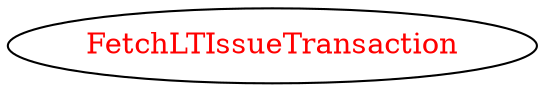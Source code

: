 digraph dependencyGraph {
 concentrate=true;
 ranksep="2.0";
 rankdir="LR"; 
 splines="ortho";
"FetchLTIssueTransaction" [fontcolor="red"];
}
